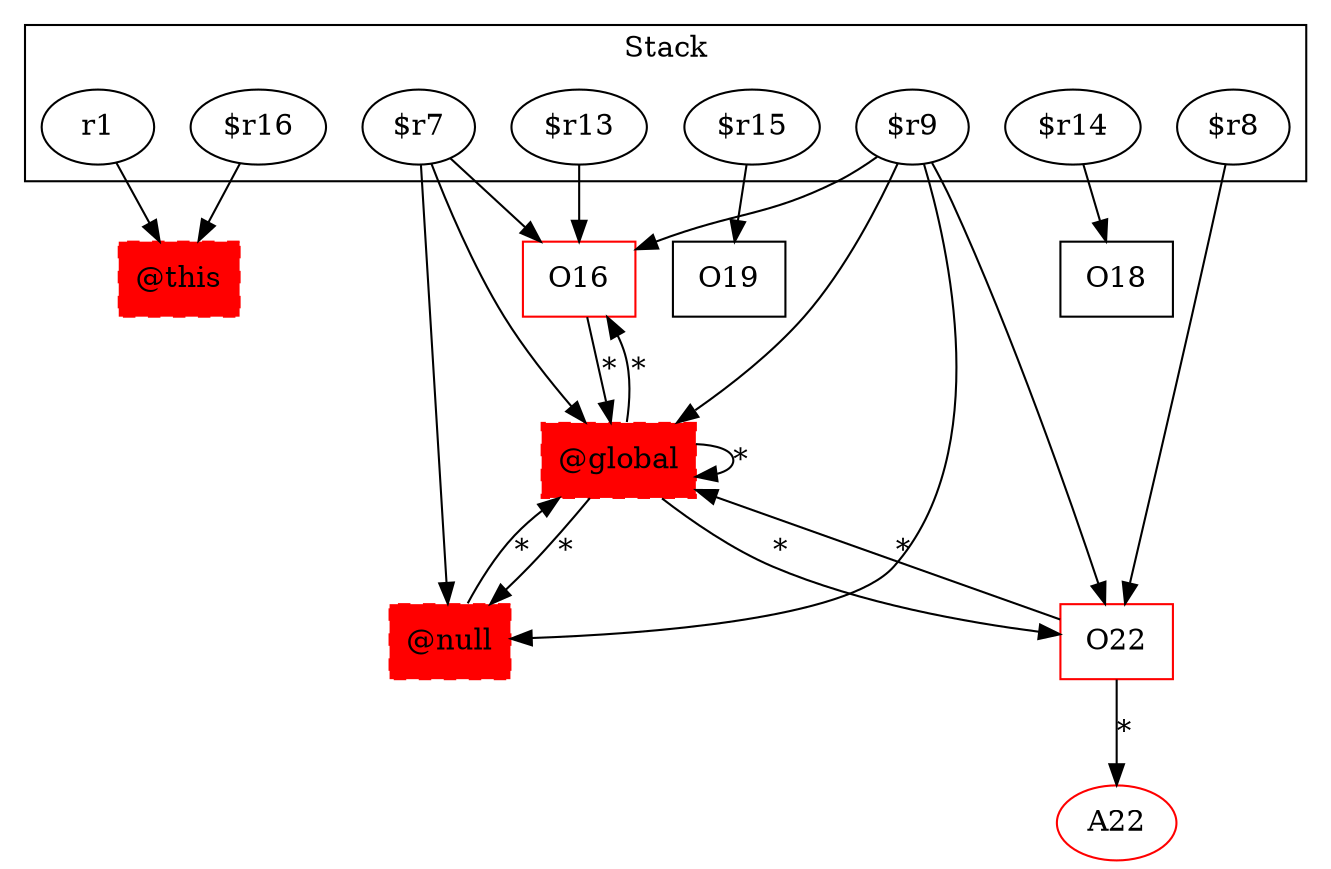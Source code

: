 digraph sample {
  rankDir="LR";
  subgraph cluster_0 {
    label="Stack"
    "r1"; "$r13"; "$r9"; "$r16"; "$r15"; "$r7"; "$r14"; "$r8"; 
  }
  "r1" -> { "@this"[shape=box]};
  "$r13" -> { O16[shape=box]};
  "$r9" -> { "@null"[shape=box]O16[shape=box]"@global"[shape=box]O22[shape=box]};
  "$r16" -> { "@this"[shape=box]};
  "$r15" -> { O19[shape=box]};
  "$r7" -> { "@null"[shape=box]O16[shape=box]"@global"[shape=box]};
  "$r14" -> { O18[shape=box]};
  "$r8" -> { O22[shape=box]};
  "@null" -> "@global"[label="*", weight="0.2"]
  "@null"[shape=box, style="filled,dashed"];
  O16 -> "@global"[label="*", weight="0.2"]
  "@global" -> "@null"[label="*", weight="0.2"]
  "@global" -> O16[label="*", weight="0.2"]
  "@global" -> "@global"[label="*", weight="0.2"]
  "@global" -> O22[label="*", weight="0.2"]
  "@global"[shape=box, style="filled,dashed"];
  "@this"[shape=box, style="filled,dashed"];
  O22 -> A22[label="*", weight="0.2"]
  O22 -> "@global"[label="*", weight="0.2"]
  A22[color="red"];
  "@null"[color="red"];
  O16[color="red"];
  "@global"[color="red"];
  "@this"[color="red"];
  O22[color="red"];
}
